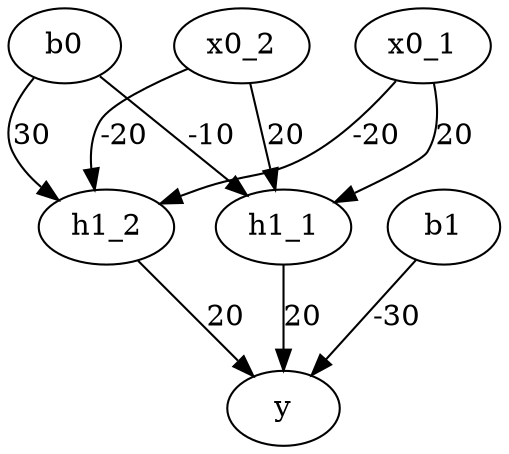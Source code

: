 digraph "FNNN: XOR" {
	b0 -> h1_1 [label=-10]
	b0 -> h1_2 [label=30]
	x0_1 -> h1_1 [label=20]
	x0_1 -> h1_2 [label=-20]
	x0_2 -> h1_1 [label=20]
	x0_2 -> h1_2 [label=-20]
	b1 -> y [label=-30]
	h1_1 -> y [label=20]
	h1_2 -> y [label=20]
}

